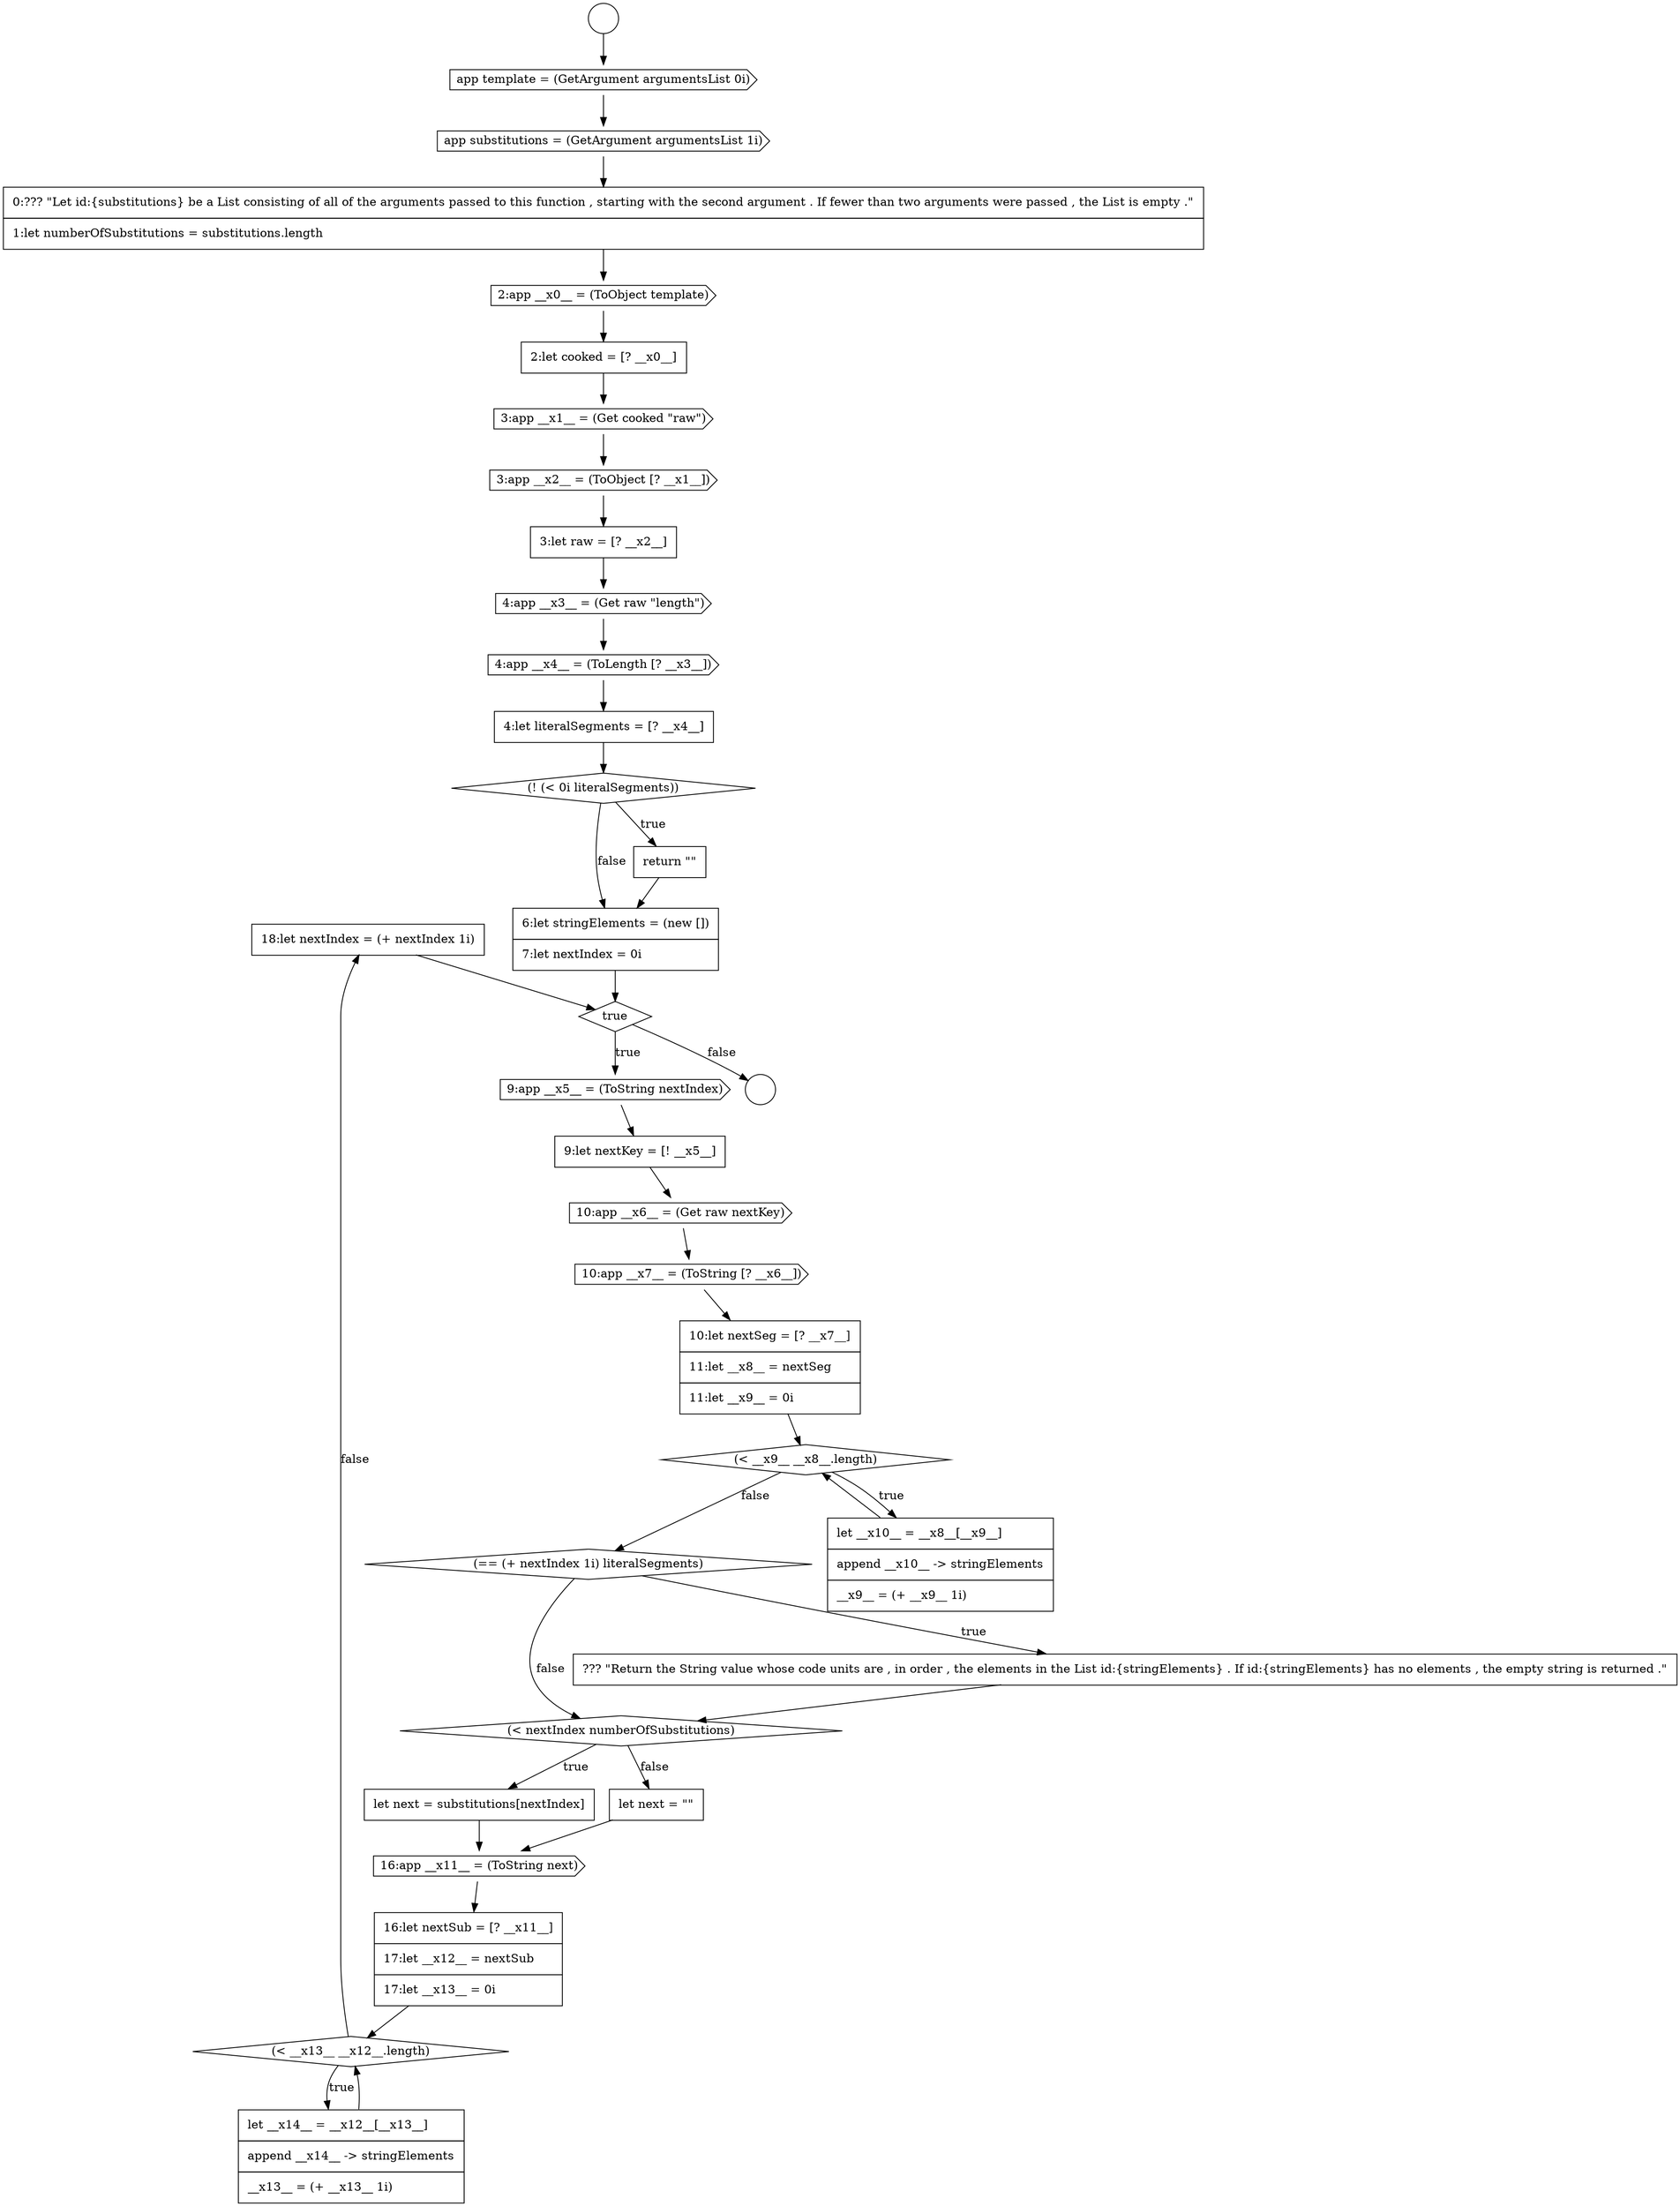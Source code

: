 digraph {
  node12109 [shape=none, margin=0, label=<<font color="black">
    <table border="0" cellborder="1" cellspacing="0" cellpadding="10">
      <tr><td align="left">18:let nextIndex = (+ nextIndex 1i)</td></tr>
    </table>
  </font>> color="black" fillcolor="white" style=filled]
  node12105 [shape=cds, label=<<font color="black">16:app __x11__ = (ToString next)</font>> color="black" fillcolor="white" style=filled]
  node12083 [shape=cds, label=<<font color="black">3:app __x1__ = (Get cooked &quot;raw&quot;)</font>> color="black" fillcolor="white" style=filled]
  node12095 [shape=cds, label=<<font color="black">10:app __x6__ = (Get raw nextKey)</font>> color="black" fillcolor="white" style=filled]
  node12091 [shape=none, margin=0, label=<<font color="black">
    <table border="0" cellborder="1" cellspacing="0" cellpadding="10">
      <tr><td align="left">6:let stringElements = (new [])</td></tr>
      <tr><td align="left">7:let nextIndex = 0i</td></tr>
    </table>
  </font>> color="black" fillcolor="white" style=filled]
  node12104 [shape=none, margin=0, label=<<font color="black">
    <table border="0" cellborder="1" cellspacing="0" cellpadding="10">
      <tr><td align="left">let next = &quot;&quot;</td></tr>
    </table>
  </font>> color="black" fillcolor="white" style=filled]
  node12099 [shape=none, margin=0, label=<<font color="black">
    <table border="0" cellborder="1" cellspacing="0" cellpadding="10">
      <tr><td align="left">let __x10__ = __x8__[__x9__]</td></tr>
      <tr><td align="left">append __x10__ -&gt; stringElements</td></tr>
      <tr><td align="left">__x9__ = (+ __x9__ 1i)</td></tr>
    </table>
  </font>> color="black" fillcolor="white" style=filled]
  node12079 [shape=cds, label=<<font color="black">app substitutions = (GetArgument argumentsList 1i)</font>> color="black" fillcolor="white" style=filled]
  node12107 [shape=diamond, label=<<font color="black">(&lt; __x13__ __x12__.length)</font>> color="black" fillcolor="white" style=filled]
  node12085 [shape=none, margin=0, label=<<font color="black">
    <table border="0" cellborder="1" cellspacing="0" cellpadding="10">
      <tr><td align="left">3:let raw = [? __x2__]</td></tr>
    </table>
  </font>> color="black" fillcolor="white" style=filled]
  node12094 [shape=none, margin=0, label=<<font color="black">
    <table border="0" cellborder="1" cellspacing="0" cellpadding="10">
      <tr><td align="left">9:let nextKey = [! __x5__]</td></tr>
    </table>
  </font>> color="black" fillcolor="white" style=filled]
  node12084 [shape=cds, label=<<font color="black">3:app __x2__ = (ToObject [? __x1__])</font>> color="black" fillcolor="white" style=filled]
  node12089 [shape=diamond, label=<<font color="black">(! (&lt; 0i literalSegments))</font>> color="black" fillcolor="white" style=filled]
  node12097 [shape=none, margin=0, label=<<font color="black">
    <table border="0" cellborder="1" cellspacing="0" cellpadding="10">
      <tr><td align="left">10:let nextSeg = [? __x7__]</td></tr>
      <tr><td align="left">11:let __x8__ = nextSeg</td></tr>
      <tr><td align="left">11:let __x9__ = 0i</td></tr>
    </table>
  </font>> color="black" fillcolor="white" style=filled]
  node12077 [shape=circle label=" " color="black" fillcolor="white" style=filled]
  node12090 [shape=none, margin=0, label=<<font color="black">
    <table border="0" cellborder="1" cellspacing="0" cellpadding="10">
      <tr><td align="left">return &quot;&quot;</td></tr>
    </table>
  </font>> color="black" fillcolor="white" style=filled]
  node12101 [shape=none, margin=0, label=<<font color="black">
    <table border="0" cellborder="1" cellspacing="0" cellpadding="10">
      <tr><td align="left">??? &quot;Return the String value whose code units are , in order , the elements in the List id:{stringElements} . If id:{stringElements} has no elements , the empty string is returned .&quot;</td></tr>
    </table>
  </font>> color="black" fillcolor="white" style=filled]
  node12078 [shape=cds, label=<<font color="black">app template = (GetArgument argumentsList 0i)</font>> color="black" fillcolor="white" style=filled]
  node12100 [shape=diamond, label=<<font color="black">(== (+ nextIndex 1i) literalSegments)</font>> color="black" fillcolor="white" style=filled]
  node12106 [shape=none, margin=0, label=<<font color="black">
    <table border="0" cellborder="1" cellspacing="0" cellpadding="10">
      <tr><td align="left">16:let nextSub = [? __x11__]</td></tr>
      <tr><td align="left">17:let __x12__ = nextSub</td></tr>
      <tr><td align="left">17:let __x13__ = 0i</td></tr>
    </table>
  </font>> color="black" fillcolor="white" style=filled]
  node12087 [shape=cds, label=<<font color="black">4:app __x4__ = (ToLength [? __x3__])</font>> color="black" fillcolor="white" style=filled]
  node12082 [shape=none, margin=0, label=<<font color="black">
    <table border="0" cellborder="1" cellspacing="0" cellpadding="10">
      <tr><td align="left">2:let cooked = [? __x0__]</td></tr>
    </table>
  </font>> color="black" fillcolor="white" style=filled]
  node12096 [shape=cds, label=<<font color="black">10:app __x7__ = (ToString [? __x6__])</font>> color="black" fillcolor="white" style=filled]
  node12092 [shape=diamond, label=<<font color="black">true</font>> color="black" fillcolor="white" style=filled]
  node12086 [shape=cds, label=<<font color="black">4:app __x3__ = (Get raw &quot;length&quot;)</font>> color="black" fillcolor="white" style=filled]
  node12088 [shape=none, margin=0, label=<<font color="black">
    <table border="0" cellborder="1" cellspacing="0" cellpadding="10">
      <tr><td align="left">4:let literalSegments = [? __x4__]</td></tr>
    </table>
  </font>> color="black" fillcolor="white" style=filled]
  node12103 [shape=none, margin=0, label=<<font color="black">
    <table border="0" cellborder="1" cellspacing="0" cellpadding="10">
      <tr><td align="left">let next = substitutions[nextIndex]</td></tr>
    </table>
  </font>> color="black" fillcolor="white" style=filled]
  node12080 [shape=none, margin=0, label=<<font color="black">
    <table border="0" cellborder="1" cellspacing="0" cellpadding="10">
      <tr><td align="left">0:??? &quot;Let id:{substitutions} be a List consisting of all of the arguments passed to this function , starting with the second argument . If fewer than two arguments were passed , the List is empty .&quot;</td></tr>
      <tr><td align="left">1:let numberOfSubstitutions = substitutions.length</td></tr>
    </table>
  </font>> color="black" fillcolor="white" style=filled]
  node12093 [shape=cds, label=<<font color="black">9:app __x5__ = (ToString nextIndex)</font>> color="black" fillcolor="white" style=filled]
  node12098 [shape=diamond, label=<<font color="black">(&lt; __x9__ __x8__.length)</font>> color="black" fillcolor="white" style=filled]
  node12108 [shape=none, margin=0, label=<<font color="black">
    <table border="0" cellborder="1" cellspacing="0" cellpadding="10">
      <tr><td align="left">let __x14__ = __x12__[__x13__]</td></tr>
      <tr><td align="left">append __x14__ -&gt; stringElements</td></tr>
      <tr><td align="left">__x13__ = (+ __x13__ 1i)</td></tr>
    </table>
  </font>> color="black" fillcolor="white" style=filled]
  node12081 [shape=cds, label=<<font color="black">2:app __x0__ = (ToObject template)</font>> color="black" fillcolor="white" style=filled]
  node12076 [shape=circle label=" " color="black" fillcolor="white" style=filled]
  node12102 [shape=diamond, label=<<font color="black">(&lt; nextIndex numberOfSubstitutions)</font>> color="black" fillcolor="white" style=filled]
  node12102 -> node12103 [label=<<font color="black">true</font>> color="black"]
  node12102 -> node12104 [label=<<font color="black">false</font>> color="black"]
  node12104 -> node12105 [ color="black"]
  node12091 -> node12092 [ color="black"]
  node12103 -> node12105 [ color="black"]
  node12108 -> node12107 [ color="black"]
  node12105 -> node12106 [ color="black"]
  node12094 -> node12095 [ color="black"]
  node12106 -> node12107 [ color="black"]
  node12101 -> node12102 [ color="black"]
  node12084 -> node12085 [ color="black"]
  node12096 -> node12097 [ color="black"]
  node12087 -> node12088 [ color="black"]
  node12083 -> node12084 [ color="black"]
  node12093 -> node12094 [ color="black"]
  node12079 -> node12080 [ color="black"]
  node12089 -> node12090 [label=<<font color="black">true</font>> color="black"]
  node12089 -> node12091 [label=<<font color="black">false</font>> color="black"]
  node12082 -> node12083 [ color="black"]
  node12097 -> node12098 [ color="black"]
  node12099 -> node12098 [ color="black"]
  node12092 -> node12093 [label=<<font color="black">true</font>> color="black"]
  node12092 -> node12077 [label=<<font color="black">false</font>> color="black"]
  node12098 -> node12099 [label=<<font color="black">true</font>> color="black"]
  node12098 -> node12100 [label=<<font color="black">false</font>> color="black"]
  node12085 -> node12086 [ color="black"]
  node12109 -> node12092 [ color="black"]
  node12090 -> node12091 [ color="black"]
  node12095 -> node12096 [ color="black"]
  node12080 -> node12081 [ color="black"]
  node12088 -> node12089 [ color="black"]
  node12078 -> node12079 [ color="black"]
  node12100 -> node12101 [label=<<font color="black">true</font>> color="black"]
  node12100 -> node12102 [label=<<font color="black">false</font>> color="black"]
  node12107 -> node12108 [label=<<font color="black">true</font>> color="black"]
  node12107 -> node12109 [label=<<font color="black">false</font>> color="black"]
  node12081 -> node12082 [ color="black"]
  node12076 -> node12078 [ color="black"]
  node12086 -> node12087 [ color="black"]
}
